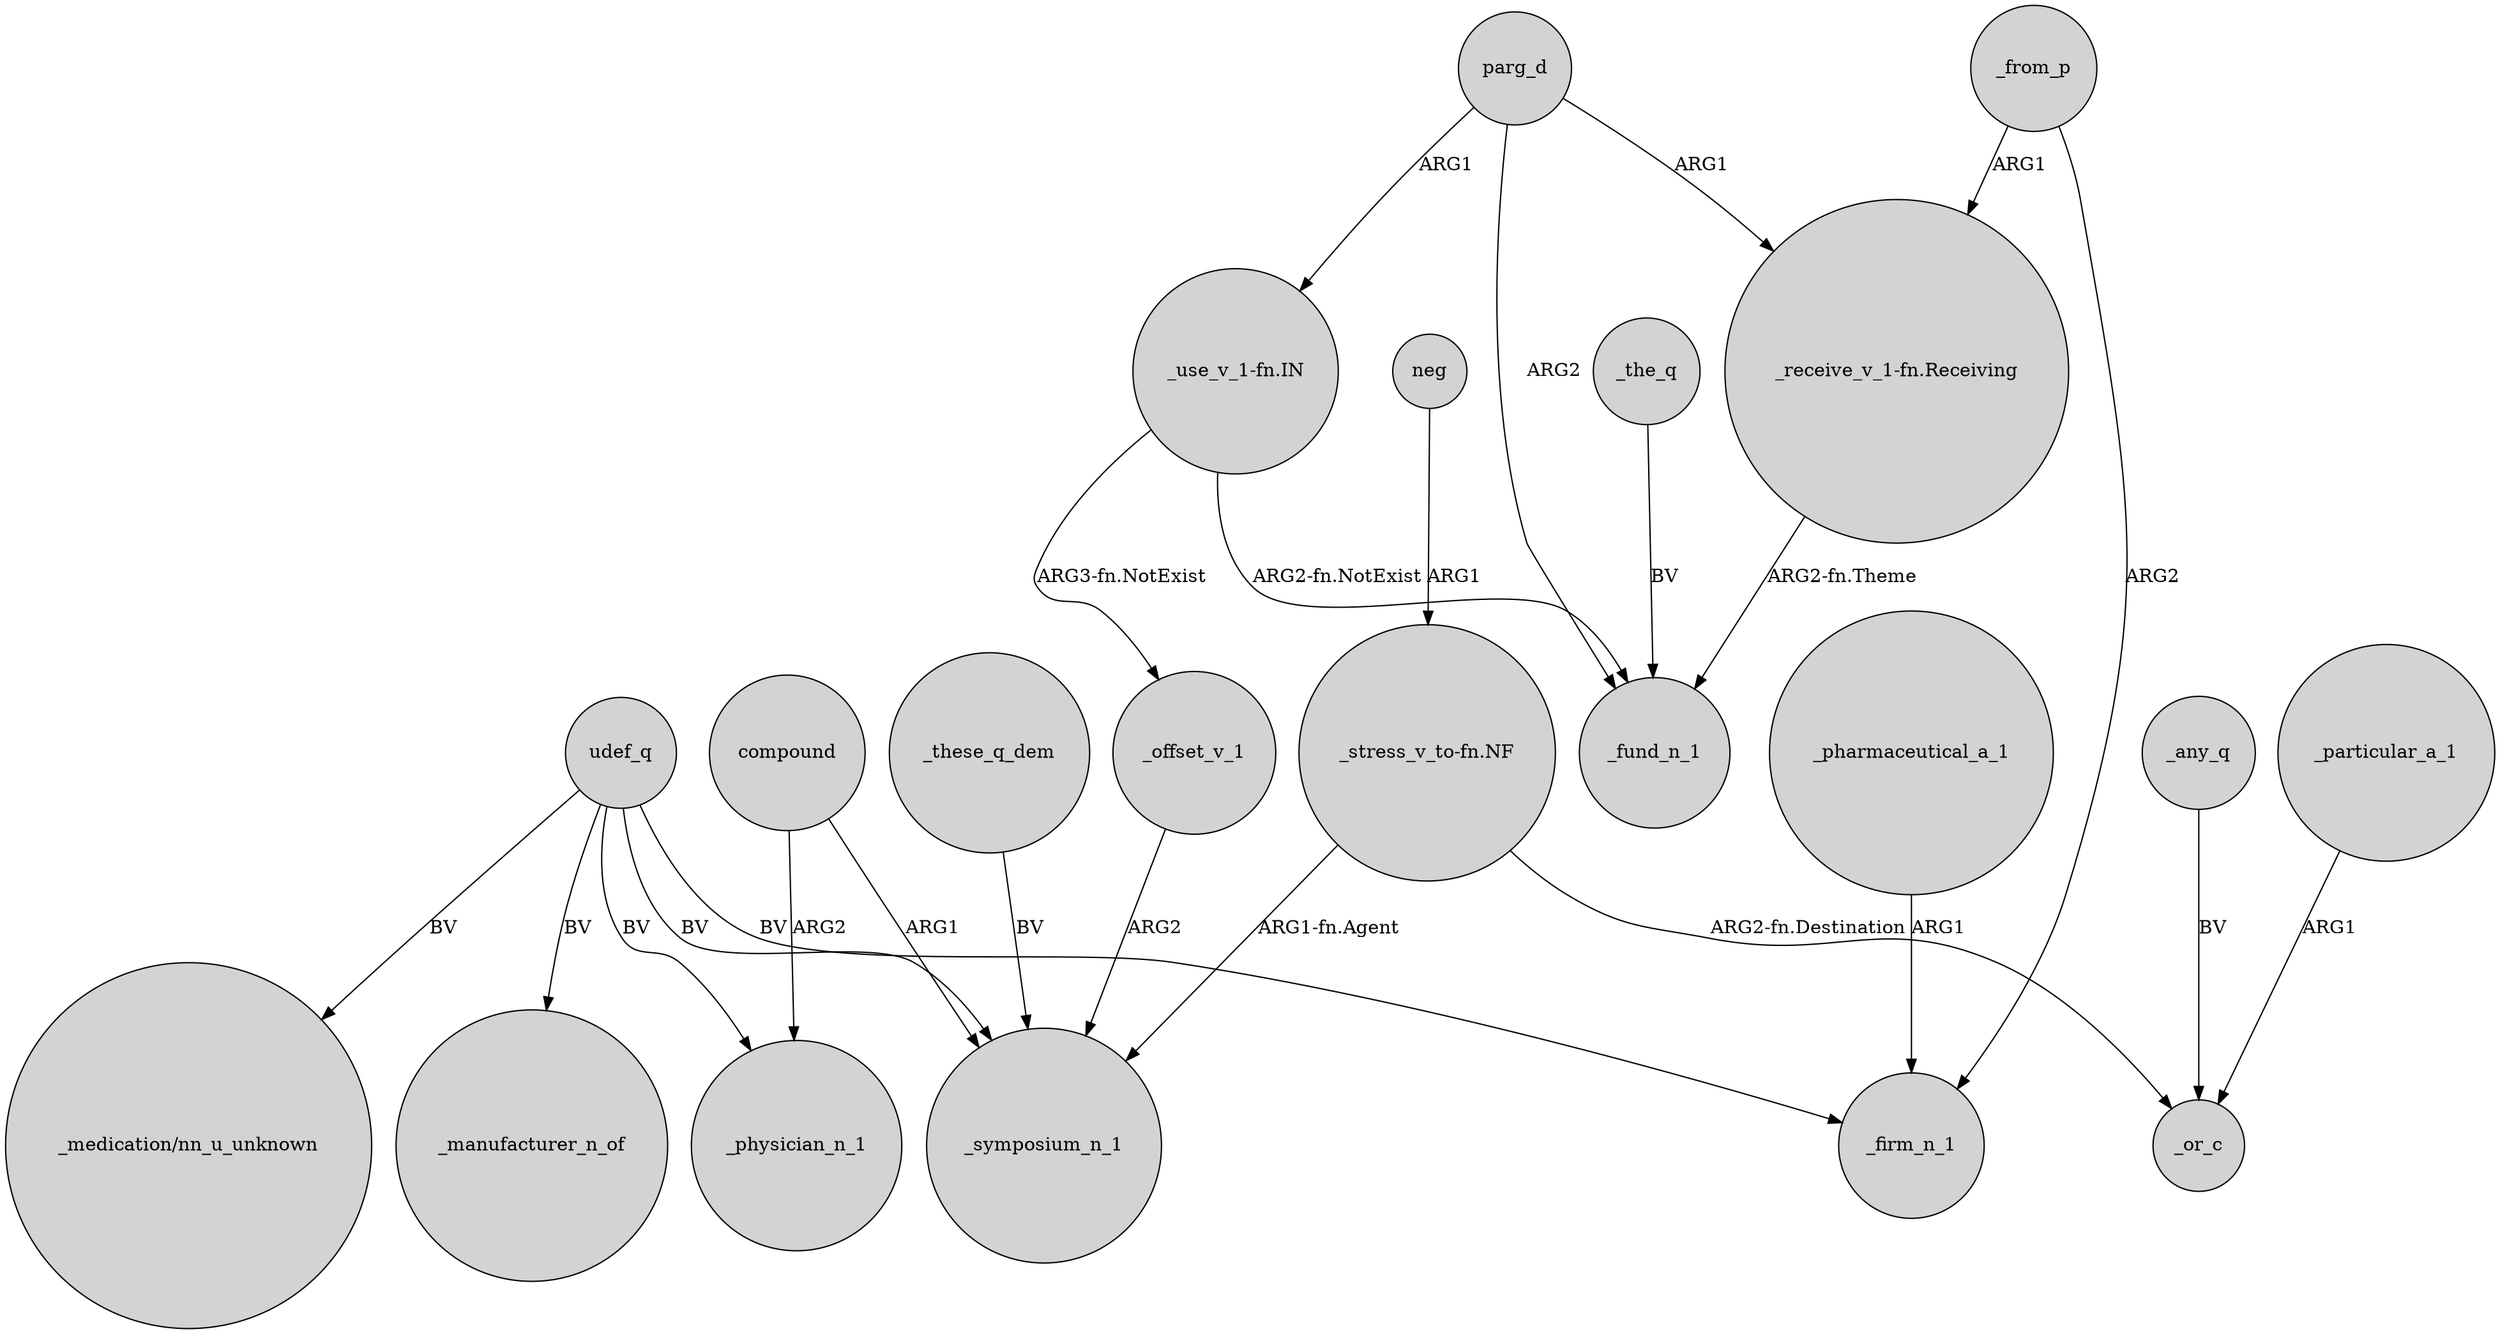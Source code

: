 digraph {
	node [shape=circle style=filled]
	udef_q -> "_medication/nn_u_unknown" [label=BV]
	parg_d -> "_receive_v_1-fn.Receiving" [label=ARG1]
	compound -> _symposium_n_1 [label=ARG1]
	"_use_v_1-fn.IN" -> _fund_n_1 [label="ARG2-fn.NotExist"]
	udef_q -> _firm_n_1 [label=BV]
	"_use_v_1-fn.IN" -> _offset_v_1 [label="ARG3-fn.NotExist"]
	udef_q -> _symposium_n_1 [label=BV]
	"_receive_v_1-fn.Receiving" -> _fund_n_1 [label="ARG2-fn.Theme"]
	parg_d -> _fund_n_1 [label=ARG2]
	udef_q -> _physician_n_1 [label=BV]
	compound -> _physician_n_1 [label=ARG2]
	_the_q -> _fund_n_1 [label=BV]
	udef_q -> _manufacturer_n_of [label=BV]
	_pharmaceutical_a_1 -> _firm_n_1 [label=ARG1]
	_any_q -> _or_c [label=BV]
	_particular_a_1 -> _or_c [label=ARG1]
	parg_d -> "_use_v_1-fn.IN" [label=ARG1]
	_these_q_dem -> _symposium_n_1 [label=BV]
	neg -> "_stress_v_to-fn.NF" [label=ARG1]
	"_stress_v_to-fn.NF" -> _symposium_n_1 [label="ARG1-fn.Agent"]
	_from_p -> "_receive_v_1-fn.Receiving" [label=ARG1]
	_offset_v_1 -> _symposium_n_1 [label=ARG2]
	"_stress_v_to-fn.NF" -> _or_c [label="ARG2-fn.Destination"]
	_from_p -> _firm_n_1 [label=ARG2]
}

